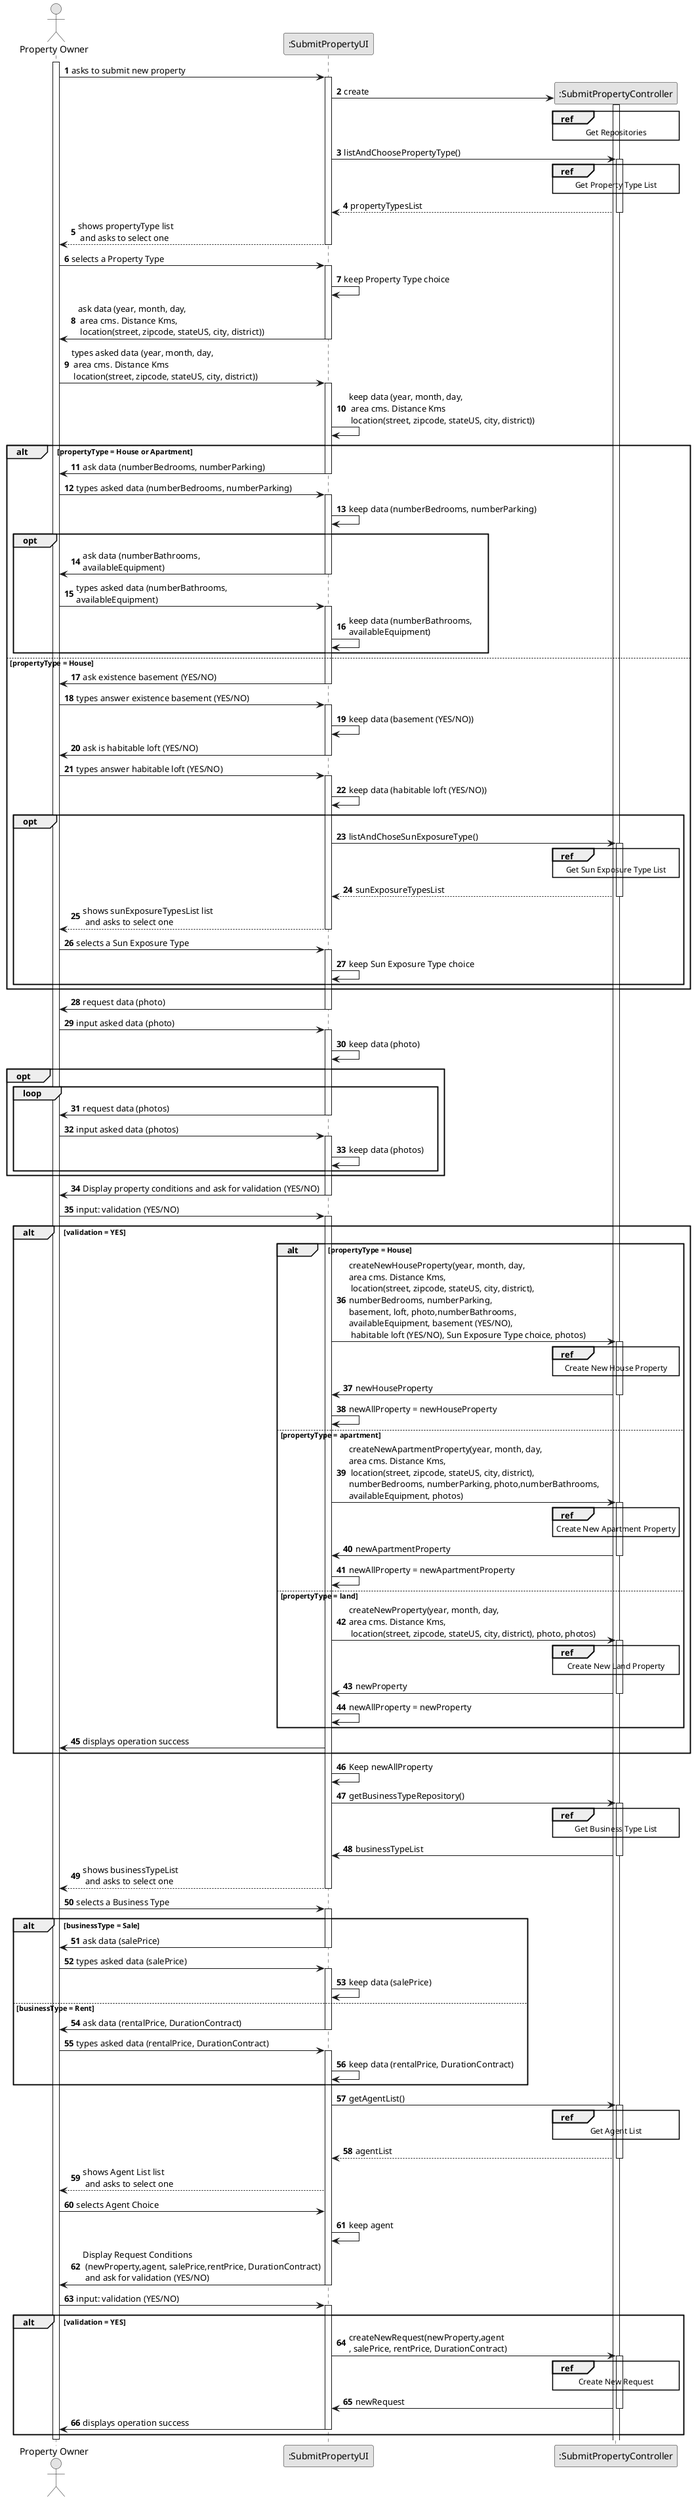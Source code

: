 @startuml
skinparam monochrome true
skinparam packageStyle rectangle
skinparam shadowing false

autonumber

'hide footbox
actor "Property Owner" as User
participant ":SubmitPropertyUI" as UI
participant ":SubmitPropertyController" as CTRL



activate User

    User -> UI : asks to submit new property
        activate UI

      UI -> CTRL** : create
            activate CTRL
        ref over CTRL
            Get Repositories
        end ref
            deactivate CTRL

'UI tem acesso a todos os repositorios

' SUBMIT PROPERTY
'   User : Chooose Property Type

        UI  ->  CTRL : listAndChoosePropertyType()
            activate CTRL
        ref over CTRL
            Get Property Type List
        end ref
            CTRL --> UI : propertyTypesList
            deactivate CTRL

            UI --> User : shows propertyType list\n and asks to select one
            deactivate UI

    User -> UI : selects a Property Type
            activate UI

            UI  ->  UI: keep Property Type choice

'   User : types general data

        UI -> User : ask data (year, month, day,\n area cms. Distance Kms,\n location(street, zipcode, stateUS, city, district))
        deactivate UI

    User -> UI : types asked data (year, month, day,\n area cms. Distance Kms\n location(street, zipcode, stateUS, city, district))
        activate UI

        UI -> UI : keep data (year, month, day,\n area cms. Distance Kms\n location(street, zipcode, stateUS, city, district))

'   User : types data according to Property Type

alt propertyType = House or Apartment

    UI -> User : ask data (numberBedrooms, numberParking)
            deactivate UI

    User -> UI : types asked data (numberBedrooms, numberParking)
            activate UI

            UI  ->  UI : keep data (numberBedrooms, numberParking)

    group opt

            UI -> User : ask data (numberBathrooms, \navailableEquipment)
                deactivate UI

        User -> UI : types asked data (numberBathrooms, \navailableEquipment)
                activate UI

            UI  ->  UI: keep data (numberBathrooms, \navailableEquipment)

    end


else propertyType = House

        UI -> User : ask existence basement (YES/NO)
        deactivate UI

    User -> UI : types answer existence basement (YES/NO)
           activate UI

        UI  ->  UI : keep data (basement (YES/NO))

        UI -> User : ask is habitable loft (YES/NO)
        deactivate UI

    User -> UI : types answer habitable loft (YES/NO)
           activate UI

            UI  ->  UI : keep data (habitable loft (YES/NO))

    group opt

        UI  ->  CTRL : listAndChoseSunExposureType()
            activate CTRL

        ref over CTRL
            Get Sun Exposure Type List
        end ref

            CTRL --> UI : sunExposureTypesList
                deactivate CTRL

        UI --> User : shows sunExposureTypesList list\n and asks to select one
            deactivate UI

    User -> UI : selects a Sun Exposure Type
            activate UI

        UI  ->  UI: keep Sun Exposure Type choice

    end

end

'   User : delivers photo (necessary) and more photos (optional)

        UI -> User: request data (photo)
        deactivate UI

    User -> UI : input asked data (photo)
        activate UI

        UI  ->  UI: keep data (photo)

    opt

        loop

            UI -> User: request data (photos)
            deactivate UI

        User -> UI : input asked data (photos)
                    activate UI

            UI  ->  UI: keep data (photos)

        end

    end

'   User : Validation of the input

        UI -> User: Display property conditions and ask for validation (YES/NO)
         deactivate UI

     User -> UI: input: validation (YES/NO)
         activate UI

 alt validation = YES

' AFTER VALIDATION CREATE NEW PROPERTY

alt propertyType = House

        UI -> CTRL :  createNewHouseProperty(year, month, day, \narea cms. Distance Kms,\n location(street, zipcode, stateUS, city, district), \nnumberBedrooms, numberParking, \nbasement, loft, photo,numberBathrooms, \navailableEquipment, basement (YES/NO),\n habitable loft (YES/NO), Sun Exposure Type choice, photos)
            activate CTRL

            ref over CTRL
                Create New House Property
            end ref

            CTRL -> UI : newHouseProperty
            deactivate CTRL

        UI -> UI : newAllProperty = newHouseProperty


else propertyType = apartment

        UI -> CTRL :  createNewApartmentProperty(year, month, day, \narea cms. Distance Kms,\n location(street, zipcode, stateUS, city, district), \nnumberBedrooms, numberParking, photo,numberBathrooms, \navailableEquipment, photos)
            activate CTRL

            ref over CTRL
                Create New Apartment Property
            end ref

            CTRL -> UI : newApartmentProperty
            deactivate CTRL

        UI -> UI : newAllProperty = newApartmentProperty

else propertyType = land

        UI -> CTRL :  createNewProperty(year, month, day, \narea cms. Distance Kms,\n location(street, zipcode, stateUS, city, district), photo, photos)
            activate CTRL

            ref over CTRL
                Create New Land Property
            end ref

            CTRL -> UI : newProperty
            deactivate CTRL

        UI -> UI : newAllProperty = newProperty

end

        UI -> User : displays operation success

 end

        UI -> UI: Keep newAllProperty


' SELECT BUSINESS TYPE (RENT/SALE)

        UI -> CTRL : getBusinessTypeRepository()
            activate CTRL

            ref over CTRL
                Get Business Type List
            end ref

            CTRL ->  UI: businessTypeList
            deactivate CTRL

        UI --> User : shows businessTypeList\n and asks to select one
        deactivate UI

    User -> UI : selects a Business Type
    activate UI

alt businessType = Sale

        UI -> User : ask data (salePrice)
        deactivate UI

    User -> UI : types asked data (salePrice)
    activate UI

        UI  ->  UI: keep data (salePrice)

else businessType = Rent

        UI -> User : ask data (rentalPrice, DurationContract)
        deactivate UI

    User -> UI : types asked data (rentalPrice, DurationContract)
    activate UI

            UI  ->  UI: keep data (rentalPrice, DurationContract)

end
' CHOOSE A AGENT FROM LIST

        UI  ->  CTRL : getAgentList()
                activate CTRL

            ref over CTRL
                Get Agent List
            end ref

            CTRL --> UI : agentList
                deactivate CTRL

        UI --> User : shows Agent List list\n and asks to select one


    User -> UI : selects Agent Choice

    UI  ->  UI: keep agent

' CREATE A REQUEST

         UI -> User: Display Request Conditions\n (newProperty,agent, salePrice,rentPrice, DurationContract)\n and ask for validation (YES/NO)
         deactivate UI

     User -> UI: input: validation (YES/NO)
         activate UI

 alt validation = YES

        UI -> CTRL: createNewRequest(newProperty,agent\n, salePrice, rentPrice, DurationContract)
        activate CTRL

            ref over CTRL
                Create New Request
            end ref

            CTRL -> UI: newRequest
            deactivate CTRL

        UI -> User : displays operation success
        deactivate UI
 end

deactivate User

@enduml